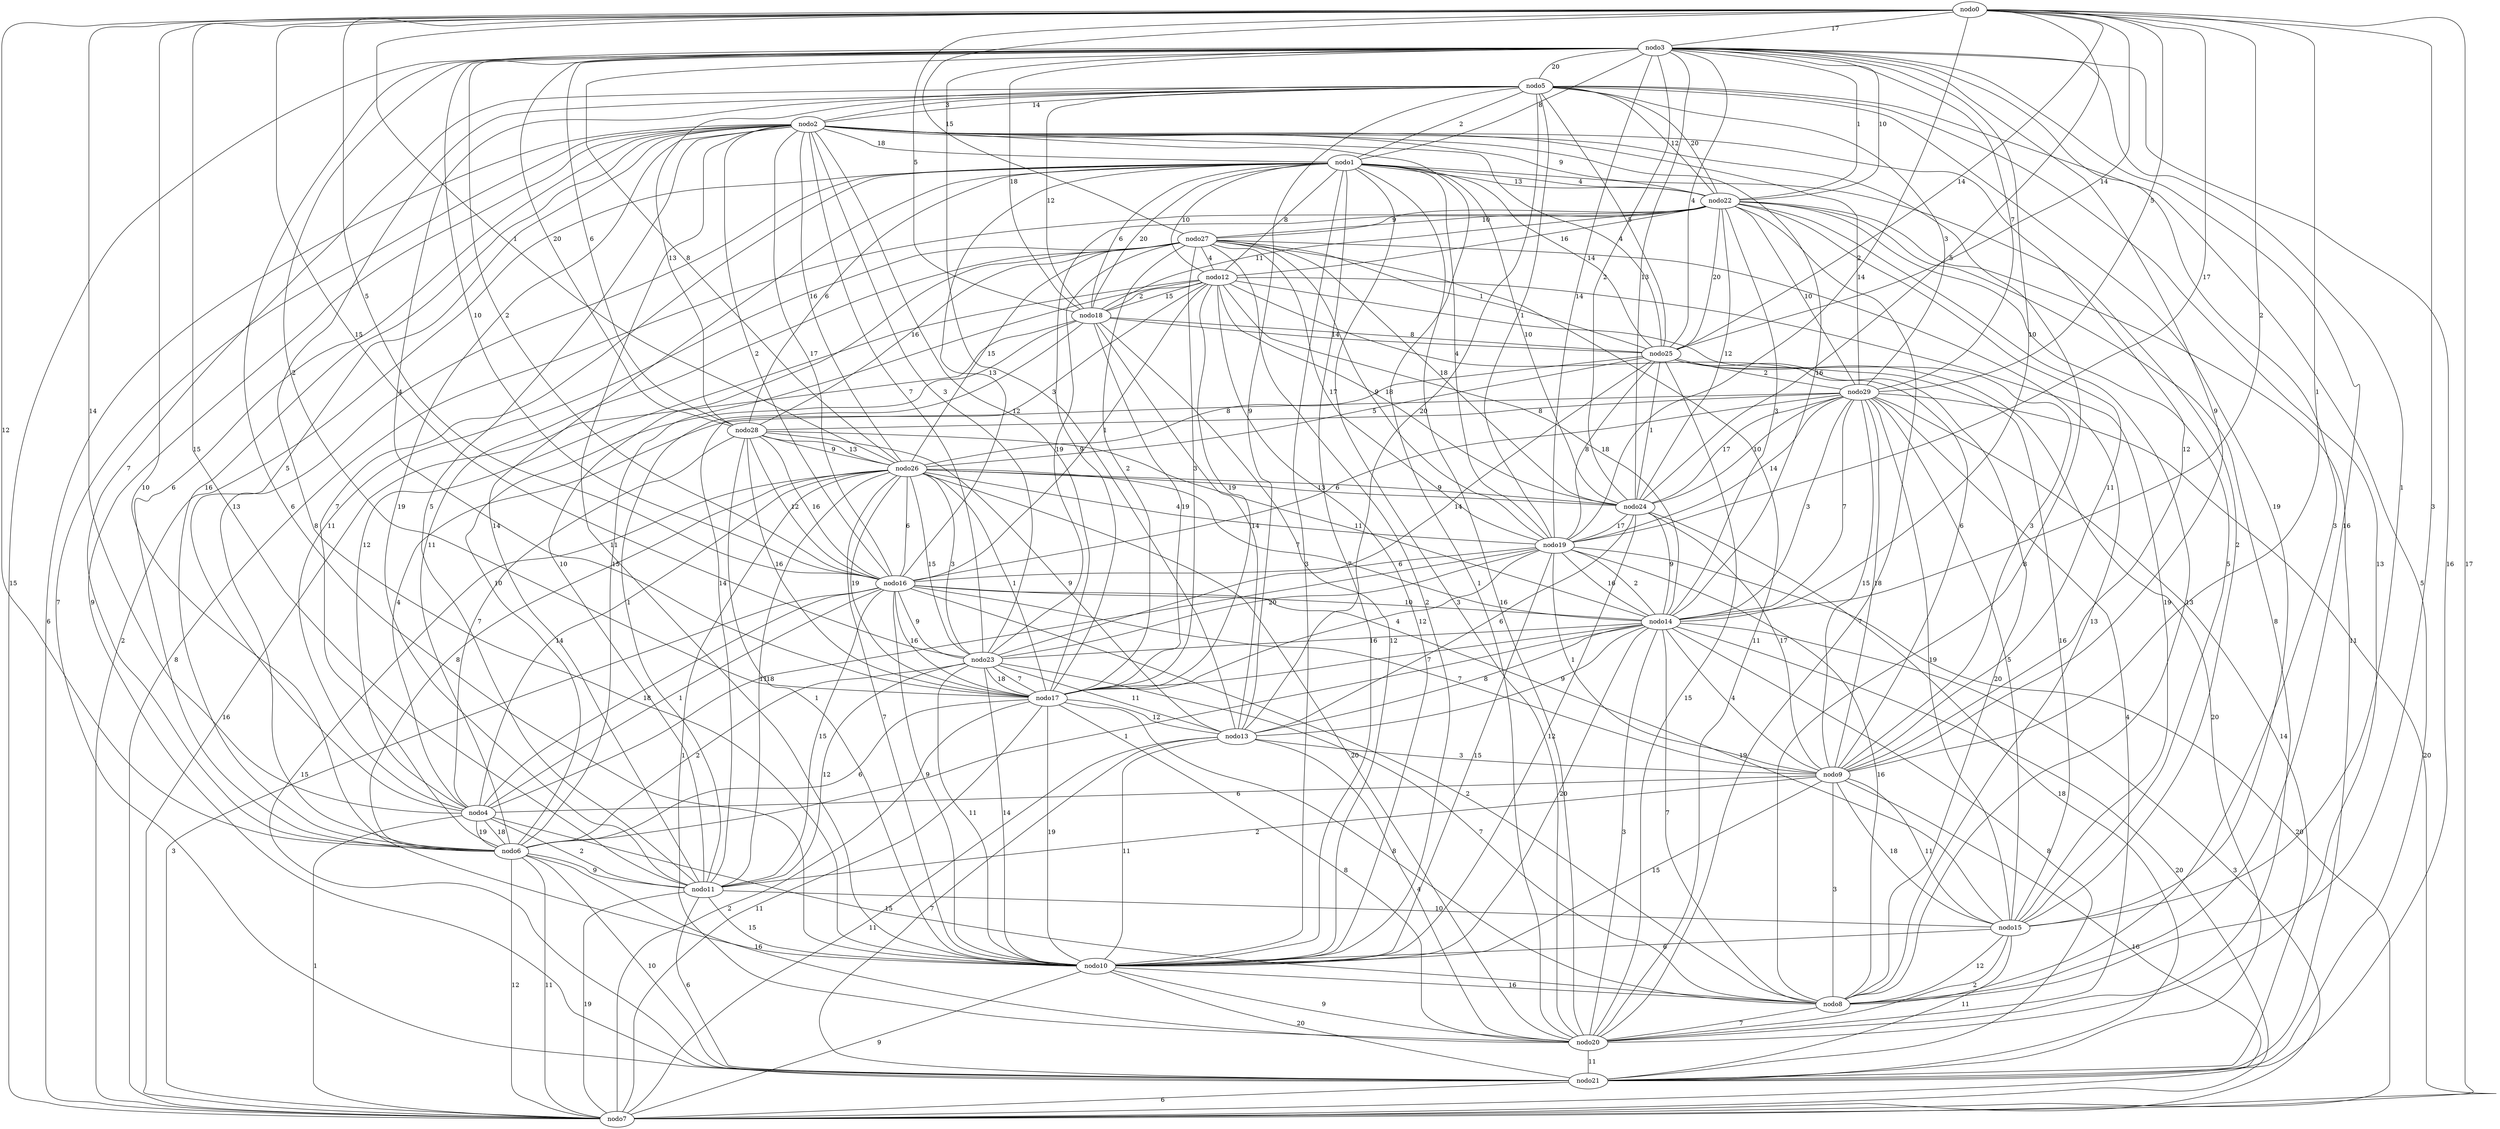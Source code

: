 graph X {
 0 [label="nodo0"];
 1 [label="nodo1"];
 2 [label="nodo2"];
 3 [label="nodo3"];
 4 [label="nodo4"];
 5 [label="nodo5"];
 6 [label="nodo6"];
 7 [label="nodo7"];
 8 [label="nodo8"];
 9 [label="nodo9"];
 10 [label="nodo10"];
 11 [label="nodo11"];
 12 [label="nodo12"];
 13 [label="nodo13"];
 14 [label="nodo14"];
 15 [label="nodo15"];
 16 [label="nodo16"];
 17 [label="nodo17"];
 18 [label="nodo18"];
 19 [label="nodo19"];
 20 [label="nodo20"];
 21 [label="nodo21"];
 22 [label="nodo22"];
 23 [label="nodo23"];
 24 [label="nodo24"];
 25 [label="nodo25"];
 26 [label="nodo26"];
 27 [label="nodo27"];
 28 [label="nodo28"];
 29 [label="nodo29"];
 23 [label="nodo23"];
 2 [label="nodo2"];
 18 [label="nodo18"];
 10 [label="nodo10"];
 0 [label="nodo0"];
 3 [label="nodo3"];
 9 [label="nodo9"];
 25 [label="nodo25"];
 15 [label="nodo15"];
 29 [label="nodo29"];
 19 [label="nodo19"];
 1 [label="nodo1"];
 21 [label="nodo21"];
 5 [label="nodo5"];
 13 [label="nodo13"];
 27 [label="nodo27"];
 12 [label="nodo12"];
 14 [label="nodo14"];
 20 [label="nodo20"];
 26 [label="nodo26"];
 24 [label="nodo24"];
 22 [label="nodo22"];
 28 [label="nodo28"];
 8 [label="nodo8"];
 7 [label="nodo7"];
 4 [label="nodo4"];
 6 [label="nodo6"];
 11 [label="nodo11"];
 16 [label="nodo16"];
 17 [label="nodo17"];
  23 -- 2  [label="3"];
  18 -- 10  [label="12"];
  0 -- 3  [label="17"];
  10 -- 3  [label="6"];
  9 -- 10  [label="15"];
  25 -- 15  [label="16"];
  29 -- 9  [label="15"];
  19 -- 1  [label="4"];
  10 -- 21  [label="20"];
  5 -- 13  [label="9"];
  2 -- 21  [label="9"];
  27 -- 12  [label="4"];
  10 -- 5  [label="8"];
  14 -- 20  [label="3"];
  25 -- 26  [label="5"];
  24 -- 22  [label="12"];
  28 -- 13  [label="9"];
  21 -- 14  [label="8"];
  13 -- 9  [label="3"];
  22 -- 25  [label="20"];
  3 -- 8  [label="3"];
  14 -- 13  [label="8"];
  20 -- 22  [label="7"];
  2 -- 7  [label="6"];
  24 -- 19  [label="17"];
  4 -- 27  [label="11"];
  1 -- 12  [label="10"];
  14 -- 6  [label="1"];
  29 -- 2  [label="2"];
  11 -- 27  [label="10"];
  6 -- 18  [label="10"];
  12 -- 9  [label="6"];
  10 -- 23  [label="14"];
  9 -- 15  [label="11"];
  23 -- 27  [label="19"];
  29 -- 3  [label="7"];
  10 -- 13  [label="11"];
  5 -- 20  [label="13"];
  16 -- 29  [label="6"];
  26 -- 4  [label="14"];
  20 -- 26  [label="1"];
  8 -- 23  [label="7"];
  5 -- 2  [label="14"];
  15 -- 21  [label="11"];
  23 -- 11  [label="12"];
  22 -- 5  [label="12"];
  2 -- 4  [label="5"];
  12 -- 22  [label="16"];
  10 -- 16  [label="9"];
  8 -- 22  [label="13"];
  10 -- 1  [label="3"];
  10 -- 11  [label="15"];
  26 -- 28  [label="9"];
  17 -- 6  [label="6"];
  19 -- 27  [label="9"];
  8 -- 2  [label="8"];
  26 -- 3  [label="8"];
  19 -- 7  [label="20"];
  27 -- 19  [label="17"];
  3 -- 21  [label="16"];
  24 -- 13  [label="6"];
  15 -- 12  [label="19"];
  22 -- 15  [label="5"];
  14 -- 23  [label="16"];
  0 -- 8  [label="3"];
  12 -- 10  [label="12"];
  8 -- 3  [label="16"];
  25 -- 1  [label="14"];
  3 -- 16  [label="2"];
  13 -- 7  [label="11"];
  4 -- 11  [label="2"];
  7 -- 22  [label="8"];
  11 -- 7  [label="19"];
  14 -- 22  [label="3"];
  7 -- 1  [label="2"];
  20 -- 1  [label="3"];
  17 -- 2  [label="12"];
  3 -- 22  [label="1"];
  12 -- 18  [label="15"];
  1 -- 10  [label="7"];
  29 -- 28  [label="8"];
  27 -- 22  [label="10"];
  29 -- 4  [label="4"];
  0 -- 16  [label="5"];
  6 -- 20  [label="16"];
  2 -- 16  [label="2"];
  11 -- 26  [label="11"];
  3 -- 28  [label="6"];
  4 -- 6  [label="19"];
  2 -- 9  [label="12"];
  0 -- 6  [label="12"];
  2 -- 23  [label="7"];
  14 -- 10  [label="20"];
  29 -- 24  [label="17"];
  14 -- 24  [label="9"];
  27 -- 28  [label="16"];
  14 -- 3  [label="10"];
  24 -- 29  [label="10"];
  29 -- 20  [label="4"];
  10 -- 7  [label="9"];
  19 -- 16  [label="6"];
  3 -- 24  [label="13"];
  24 -- 0  [label="5"];
  17 -- 16  [label="16"];
  17 -- 7  [label="2"];
  9 -- 16  [label="7"];
  2 -- 5  [label="3"];
  16 -- 2  [label="17"];
  18 -- 3  [label="18"];
  17 -- 26  [label="1"];
  1 -- 6  [label="13"];
  21 -- 24  [label="18"];
  5 -- 22  [label="20"];
  0 -- 7  [label="17"];
  5 -- 29  [label="3"];
  14 -- 2  [label="16"];
  26 -- 20  [label="20"];
  26 -- 24  [label="9"];
  24 -- 26  [label="13"];
  14 -- 17  [label="7"];
  9 -- 7  [label="16"];
  3 -- 5  [label="20"];
  14 -- 8  [label="7"];
  17 -- 22  [label="9"];
  29 -- 22  [label="10"];
  18 -- 1  [label="20"];
  17 -- 3  [label="2"];
  2 -- 6  [label="16"];
  22 -- 21  [label="11"];
  10 -- 28  [label="1"];
  10 -- 27  [label="2"];
  14 -- 19  [label="2"];
  19 -- 26  [label="4"];
  21 -- 26  [label="15"];
  7 -- 6  [label="12"];
  8 -- 4  [label="15"];
  0 -- 9  [label="1"];
  25 -- 18  [label="8"];
  18 -- 25  [label="14"];
  7 -- 18  [label="16"];
  26 -- 16  [label="6"];
  1 -- 20  [label="16"];
  4 -- 19  [label="18"];
  29 -- 21  [label="14"];
  14 -- 7  [label="20"];
  2 -- 10  [label="11"];
  1 -- 3  [label="8"];
  10 -- 8  [label="16"];
  0 -- 23  [label="15"];
  9 -- 24  [label="17"];
  0 -- 26  [label="1"];
  19 -- 14  [label="16"];
  16 -- 11  [label="15"];
  18 -- 11  [label="1"];
  20 -- 25  [label="15"];
  22 -- 1  [label="4"];
  25 -- 5  [label="5"];
  23 -- 26  [label="3"];
  19 -- 25  [label="8"];
  3 -- 19  [label="14"];
  5 -- 19  [label="1"];
  22 -- 9  [label="11"];
  23 -- 25  [label="14"];
  18 -- 17  [label="19"];
  15 -- 16  [label="19"];
  25 -- 8  [label="20"];
  16 -- 28  [label="16"];
  28 -- 26  [label="13"];
  7 -- 17  [label="11"];
  4 -- 16  [label="18"];
  9 -- 4  [label="6"];
  16 -- 14  [label="10"];
  2 -- 25  [label="4"];
  25 -- 21  [label="20"];
  0 -- 4  [label="14"];
  20 -- 17  [label="8"];
  11 -- 9  [label="2"];
  22 -- 3  [label="10"];
  6 -- 7  [label="11"];
  10 -- 20  [label="9"];
  16 -- 4  [label="1"];
  14 -- 29  [label="7"];
  9 -- 19  [label="1"];
  28 -- 3  [label="20"];
  15 -- 9  [label="18"];
  15 -- 29  [label="19"];
  28 -- 5  [label="13"];
  1 -- 5  [label="2"];
  25 -- 27  [label="1"];
  25 -- 0  [label="14"];
  21 -- 7  [label="6"];
  28 -- 16  [label="12"];
  1 -- 11  [label="14"];
  14 -- 12  [label="18"];
  10 -- 0  [label="10"];
  9 -- 12  [label="3"];
  17 -- 12  [label="19"];
  28 -- 14  [label="11"];
  25 -- 24  [label="1"];
  10 -- 26  [label="7"];
  13 -- 14  [label="9"];
  20 -- 27  [label="11"];
  16 -- 8  [label="2"];
  17 -- 19  [label="4"];
  0 -- 25  [label="14"];
  29 -- 15  [label="5"];
  21 -- 2  [label="7"];
  7 -- 4  [label="1"];
  24 -- 3  [label="2"];
  23 -- 16  [label="9"];
  8 -- 20  [label="7"];
  11 -- 21  [label="6"];
  2 -- 22  [label="9"];
  15 -- 1  [label="2"];
  0 -- 14  [label="2"];
  23 -- 10  [label="11"];
  17 -- 8  [label="8"];
  6 -- 2  [label="6"];
  16 -- 7  [label="3"];
  0 -- 11  [label="15"];
  22 -- 27  [label="9"];
  27 -- 17  [label="3"];
  5 -- 17  [label="4"];
  19 -- 29  [label="14"];
  3 -- 25  [label="4"];
  20 -- 21  [label="11"];
  18 -- 12  [label="2"];
  9 -- 29  [label="18"];
  15 -- 20  [label="2"];
  29 -- 0  [label="5"];
  26 -- 23  [label="15"];
  6 -- 4  [label="18"];
  12 -- 6  [label="15"];
  0 -- 19  [label="17"];
  29 -- 14  [label="3"];
  24 -- 1  [label="10"];
  26 -- 2  [label="16"];
  7 -- 3  [label="15"];
  10 -- 19  [label="15"];
  13 -- 3  [label="3"];
  26 -- 25  [label="8"];
  16 -- 3  [label="10"];
  6 -- 11  [label="9"];
  2 -- 1  [label="18"];
  28 -- 1  [label="6"];
  21 -- 5  [label="5"];
  26 -- 14  [label="7"];
  21 -- 13  [label="7"];
  11 -- 2  [label="19"];
  7 -- 29  [label="20"];
  6 -- 5  [label="7"];
  8 -- 9  [label="3"];
  1 -- 16  [label="13"];
  8 -- 15  [label="12"];
  12 -- 16  [label="1"];
  13 -- 18  [label="14"];
  27 -- 26  [label="15"];
  13 -- 23  [label="11"];
  17 -- 13  [label="12"];
  17 -- 23  [label="7"];
  19 -- 0  [label="14"];
  9 -- 14  [label="4"];
  10 -- 24  [label="12"];
  3 -- 15  [label="1"];
  7 -- 14  [label="3"];
  3 -- 9  [label="9"];
  12 -- 1  [label="8"];
  24 -- 27  [label="18"];
  2 -- 11  [label="5"];
  18 -- 5  [label="12"];
  25 -- 29  [label="2"];
  23 -- 17  [label="18"];
  6 -- 1  [label="7"];
  4 -- 12  [label="12"];
  0 -- 18  [label="5"];
  15 -- 10  [label="6"];
  17 -- 27  [label="2"];
  8 -- 27  [label="13"];
  18 -- 22  [label="11"];
  28 -- 4  [label="7"];
  1 -- 18  [label="6"];
  19 -- 8  [label="16"];
  11 -- 12  [label="14"];
  2 -- 20  [label="1"];
  1 -- 22  [label="13"];
  10 -- 17  [label="19"];
  23 -- 19  [label="20"];
  15 -- 5  [label="19"];
  26 -- 17  [label="19"];
  6 -- 27  [label="11"];
  0 -- 27  [label="15"];
  6 -- 21  [label="10"];
  20 -- 13  [label="4"];
  24 -- 12  [label="18"];
  11 -- 15  [label="10"];
  28 -- 17  [label="16"];
  23 -- 6  [label="2"];
  13 -- 5  [label="20"];
  22 -- 20  [label="8"];
  26 -- 6  [label="8"];
}
